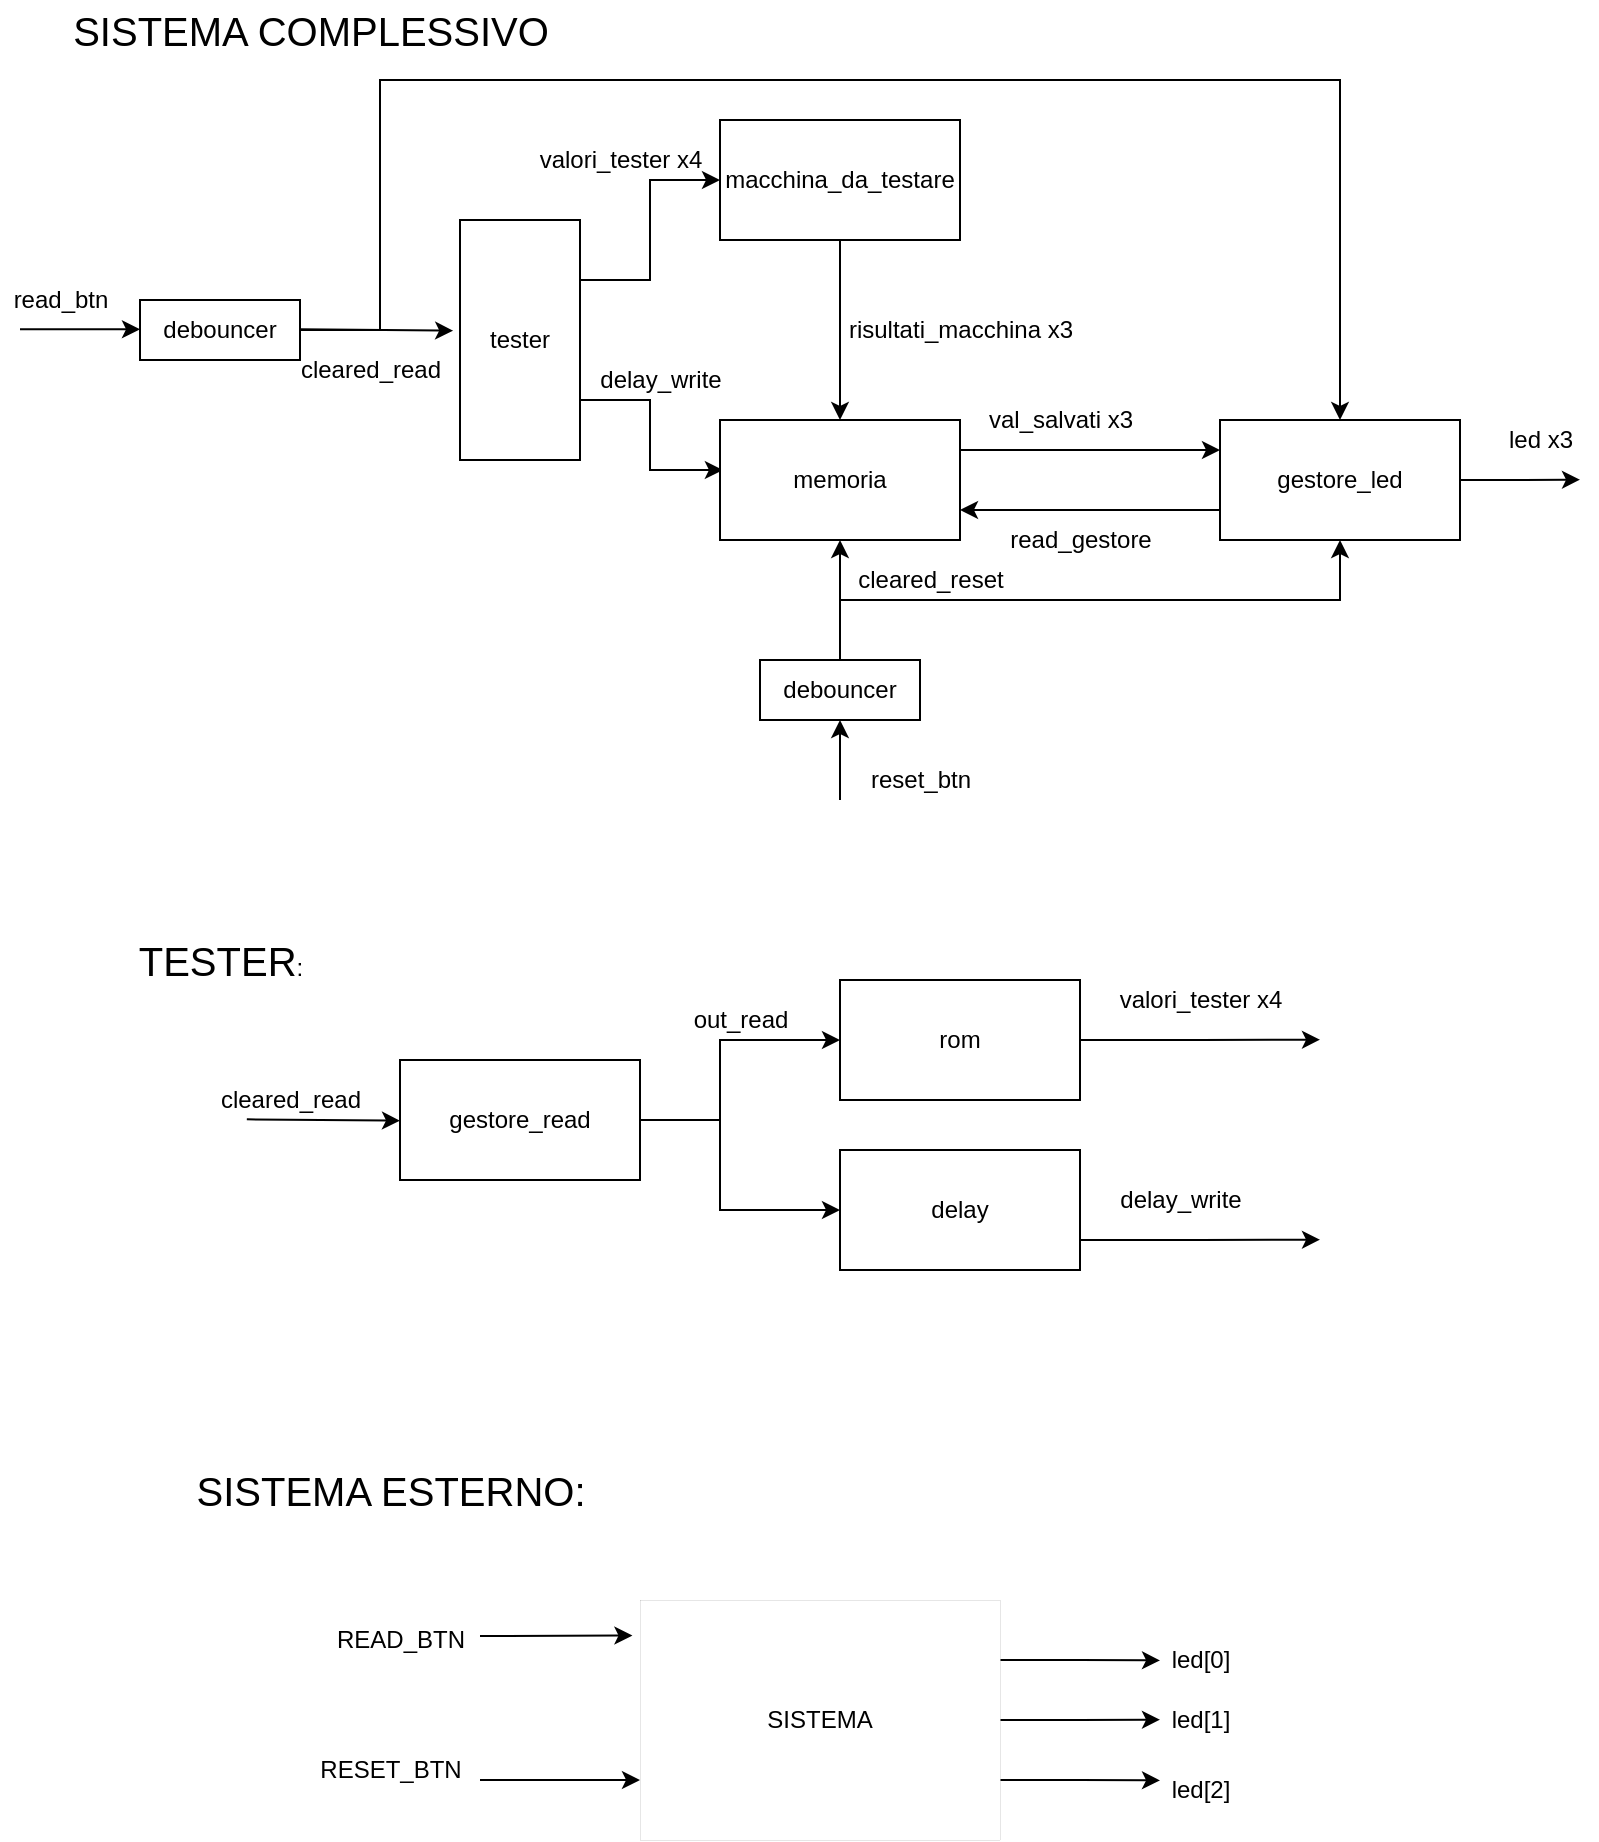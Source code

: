 <mxfile version="16.1.0" type="device"><diagram id="x-kFmpv_fDWRi9xs9Q81" name="Page-1"><mxGraphModel dx="483" dy="519" grid="1" gridSize="10" guides="1" tooltips="1" connect="1" arrows="1" fold="1" page="1" pageScale="1" pageWidth="827" pageHeight="1169" math="0" shadow="0"><root><mxCell id="0"/><mxCell id="1" parent="0"/><mxCell id="XUP5afMklKgv9f-Vagiv-62" style="edgeStyle=orthogonalEdgeStyle;rounded=0;orthogonalLoop=1;jettySize=auto;html=1;exitX=1;exitY=0.5;exitDx=0;exitDy=0;fontSize=20;entryX=0.5;entryY=0;entryDx=0;entryDy=0;" edge="1" parent="1" source="XUP5afMklKgv9f-Vagiv-1" target="XUP5afMklKgv9f-Vagiv-5"><mxGeometry relative="1" as="geometry"><mxPoint x="190" y="50" as="targetPoint"/><Array as="points"><mxPoint x="200" y="175"/><mxPoint x="200" y="50"/><mxPoint x="680" y="50"/></Array></mxGeometry></mxCell><mxCell id="XUP5afMklKgv9f-Vagiv-1" value="debouncer" style="rounded=0;whiteSpace=wrap;html=1;" vertex="1" parent="1"><mxGeometry x="80" y="160" width="80" height="30" as="geometry"/></mxCell><mxCell id="XUP5afMklKgv9f-Vagiv-11" style="edgeStyle=orthogonalEdgeStyle;rounded=0;orthogonalLoop=1;jettySize=auto;html=1;exitX=0.25;exitY=0;exitDx=0;exitDy=0;entryX=0;entryY=0.5;entryDx=0;entryDy=0;" edge="1" parent="1" source="XUP5afMklKgv9f-Vagiv-2" target="XUP5afMklKgv9f-Vagiv-3"><mxGeometry relative="1" as="geometry"/></mxCell><mxCell id="XUP5afMklKgv9f-Vagiv-16" style="edgeStyle=orthogonalEdgeStyle;rounded=0;orthogonalLoop=1;jettySize=auto;html=1;exitX=0.75;exitY=0;exitDx=0;exitDy=0;entryX=0.012;entryY=0.417;entryDx=0;entryDy=0;entryPerimeter=0;" edge="1" parent="1" source="XUP5afMklKgv9f-Vagiv-2" target="XUP5afMklKgv9f-Vagiv-4"><mxGeometry relative="1" as="geometry"/></mxCell><mxCell id="XUP5afMklKgv9f-Vagiv-2" value="tester" style="whiteSpace=wrap;html=1;direction=south;" vertex="1" parent="1"><mxGeometry x="240" y="120" width="60" height="120" as="geometry"/></mxCell><mxCell id="XUP5afMklKgv9f-Vagiv-13" style="edgeStyle=orthogonalEdgeStyle;rounded=0;orthogonalLoop=1;jettySize=auto;html=1;exitX=0.5;exitY=1;exitDx=0;exitDy=0;entryX=0.5;entryY=0;entryDx=0;entryDy=0;" edge="1" parent="1" source="XUP5afMklKgv9f-Vagiv-3" target="XUP5afMklKgv9f-Vagiv-4"><mxGeometry relative="1" as="geometry"/></mxCell><mxCell id="XUP5afMklKgv9f-Vagiv-3" value="macchina_da_testare" style="whiteSpace=wrap;html=1;" vertex="1" parent="1"><mxGeometry x="370" y="70" width="120" height="60" as="geometry"/></mxCell><mxCell id="XUP5afMklKgv9f-Vagiv-24" style="edgeStyle=orthogonalEdgeStyle;rounded=0;orthogonalLoop=1;jettySize=auto;html=1;exitX=1;exitY=0.25;exitDx=0;exitDy=0;entryX=0;entryY=0.25;entryDx=0;entryDy=0;" edge="1" parent="1" source="XUP5afMklKgv9f-Vagiv-4" target="XUP5afMklKgv9f-Vagiv-5"><mxGeometry relative="1" as="geometry"/></mxCell><mxCell id="XUP5afMklKgv9f-Vagiv-4" value="memoria" style="whiteSpace=wrap;html=1;" vertex="1" parent="1"><mxGeometry x="370" y="220" width="120" height="60" as="geometry"/></mxCell><mxCell id="XUP5afMklKgv9f-Vagiv-23" style="edgeStyle=orthogonalEdgeStyle;rounded=0;orthogonalLoop=1;jettySize=auto;html=1;exitX=0;exitY=0.75;exitDx=0;exitDy=0;entryX=1;entryY=0.75;entryDx=0;entryDy=0;" edge="1" parent="1" source="XUP5afMklKgv9f-Vagiv-5" target="XUP5afMklKgv9f-Vagiv-4"><mxGeometry relative="1" as="geometry"/></mxCell><mxCell id="XUP5afMklKgv9f-Vagiv-26" style="edgeStyle=orthogonalEdgeStyle;rounded=0;orthogonalLoop=1;jettySize=auto;html=1;exitX=1;exitY=0.5;exitDx=0;exitDy=0;" edge="1" parent="1" source="XUP5afMklKgv9f-Vagiv-5"><mxGeometry relative="1" as="geometry"><mxPoint x="800" y="249.862" as="targetPoint"/></mxGeometry></mxCell><mxCell id="XUP5afMklKgv9f-Vagiv-5" value="gestore_led" style="whiteSpace=wrap;html=1;" vertex="1" parent="1"><mxGeometry x="620" y="220" width="120" height="60" as="geometry"/></mxCell><mxCell id="XUP5afMklKgv9f-Vagiv-20" style="edgeStyle=orthogonalEdgeStyle;rounded=0;orthogonalLoop=1;jettySize=auto;html=1;exitX=0.5;exitY=0;exitDx=0;exitDy=0;entryX=0.5;entryY=1;entryDx=0;entryDy=0;" edge="1" parent="1" source="XUP5afMklKgv9f-Vagiv-6" target="XUP5afMklKgv9f-Vagiv-4"><mxGeometry relative="1" as="geometry"/></mxCell><mxCell id="XUP5afMklKgv9f-Vagiv-61" style="edgeStyle=orthogonalEdgeStyle;rounded=0;orthogonalLoop=1;jettySize=auto;html=1;exitX=0.5;exitY=0;exitDx=0;exitDy=0;entryX=0.5;entryY=1;entryDx=0;entryDy=0;fontSize=20;" edge="1" parent="1" source="XUP5afMklKgv9f-Vagiv-6" target="XUP5afMklKgv9f-Vagiv-5"><mxGeometry relative="1" as="geometry"/></mxCell><mxCell id="XUP5afMklKgv9f-Vagiv-6" value="debouncer" style="rounded=0;whiteSpace=wrap;html=1;" vertex="1" parent="1"><mxGeometry x="390" y="340" width="80" height="30" as="geometry"/></mxCell><mxCell id="XUP5afMklKgv9f-Vagiv-7" value="" style="endArrow=classic;html=1;rounded=0;" edge="1" parent="1"><mxGeometry width="50" height="50" relative="1" as="geometry"><mxPoint x="20" y="174.66" as="sourcePoint"/><mxPoint x="80" y="174.66" as="targetPoint"/></mxGeometry></mxCell><mxCell id="XUP5afMklKgv9f-Vagiv-8" value="read_btn" style="text;html=1;align=center;verticalAlign=middle;resizable=0;points=[];autosize=1;strokeColor=none;fillColor=none;" vertex="1" parent="1"><mxGeometry x="10" y="150" width="60" height="20" as="geometry"/></mxCell><mxCell id="XUP5afMklKgv9f-Vagiv-9" value="" style="endArrow=classic;html=1;rounded=0;entryX=0.461;entryY=1.057;entryDx=0;entryDy=0;entryPerimeter=0;" edge="1" parent="1" target="XUP5afMklKgv9f-Vagiv-2"><mxGeometry width="50" height="50" relative="1" as="geometry"><mxPoint x="160.0" y="174.66" as="sourcePoint"/><mxPoint x="220" y="174.66" as="targetPoint"/></mxGeometry></mxCell><mxCell id="XUP5afMklKgv9f-Vagiv-10" value="cleared_read" style="text;html=1;align=center;verticalAlign=middle;resizable=0;points=[];autosize=1;strokeColor=none;fillColor=none;strokeWidth=0;" vertex="1" parent="1"><mxGeometry x="150" y="185" width="90" height="20" as="geometry"/></mxCell><mxCell id="XUP5afMklKgv9f-Vagiv-12" value="valori_tester x4" style="text;html=1;align=center;verticalAlign=middle;resizable=0;points=[];autosize=1;strokeColor=none;fillColor=none;" vertex="1" parent="1"><mxGeometry x="270" y="80" width="100" height="20" as="geometry"/></mxCell><mxCell id="XUP5afMklKgv9f-Vagiv-15" value="risultati_macchina x3" style="text;html=1;align=center;verticalAlign=middle;resizable=0;points=[];autosize=1;strokeColor=none;fillColor=none;rotation=0;" vertex="1" parent="1"><mxGeometry x="425" y="165" width="130" height="20" as="geometry"/></mxCell><mxCell id="XUP5afMklKgv9f-Vagiv-17" value="delay_write" style="text;html=1;align=center;verticalAlign=middle;resizable=0;points=[];autosize=1;strokeColor=none;fillColor=none;" vertex="1" parent="1"><mxGeometry x="300" y="190" width="80" height="20" as="geometry"/></mxCell><mxCell id="XUP5afMklKgv9f-Vagiv-18" value="" style="endArrow=classic;html=1;rounded=0;entryX=0.5;entryY=1;entryDx=0;entryDy=0;" edge="1" parent="1" target="XUP5afMklKgv9f-Vagiv-6"><mxGeometry width="50" height="50" relative="1" as="geometry"><mxPoint x="430" y="410" as="sourcePoint"/><mxPoint x="460" y="410" as="targetPoint"/></mxGeometry></mxCell><mxCell id="XUP5afMklKgv9f-Vagiv-19" value="reset_btn" style="text;html=1;align=center;verticalAlign=middle;resizable=0;points=[];autosize=1;strokeColor=none;fillColor=none;" vertex="1" parent="1"><mxGeometry x="435" y="390" width="70" height="20" as="geometry"/></mxCell><mxCell id="XUP5afMklKgv9f-Vagiv-21" value="cleared_reset" style="text;html=1;align=center;verticalAlign=middle;resizable=0;points=[];autosize=1;strokeColor=none;fillColor=none;" vertex="1" parent="1"><mxGeometry x="430" y="290" width="90" height="20" as="geometry"/></mxCell><mxCell id="XUP5afMklKgv9f-Vagiv-25" value="val_salvati x3" style="text;html=1;align=center;verticalAlign=middle;resizable=0;points=[];autosize=1;strokeColor=none;fillColor=none;" vertex="1" parent="1"><mxGeometry x="495" y="210" width="90" height="20" as="geometry"/></mxCell><mxCell id="XUP5afMklKgv9f-Vagiv-27" value="led x3" style="text;html=1;align=center;verticalAlign=middle;resizable=0;points=[];autosize=1;strokeColor=none;fillColor=none;" vertex="1" parent="1"><mxGeometry x="755" y="220" width="50" height="20" as="geometry"/></mxCell><mxCell id="XUP5afMklKgv9f-Vagiv-28" value="read_gestore" style="text;html=1;align=center;verticalAlign=middle;resizable=0;points=[];autosize=1;strokeColor=none;fillColor=none;" vertex="1" parent="1"><mxGeometry x="505" y="270" width="90" height="20" as="geometry"/></mxCell><mxCell id="XUP5afMklKgv9f-Vagiv-34" style="edgeStyle=orthogonalEdgeStyle;rounded=0;orthogonalLoop=1;jettySize=auto;html=1;exitX=1;exitY=0.25;exitDx=0;exitDy=0;" edge="1" parent="1" source="XUP5afMklKgv9f-Vagiv-29"><mxGeometry relative="1" as="geometry"><mxPoint x="590" y="840.207" as="targetPoint"/></mxGeometry></mxCell><mxCell id="XUP5afMklKgv9f-Vagiv-35" style="edgeStyle=orthogonalEdgeStyle;rounded=0;orthogonalLoop=1;jettySize=auto;html=1;exitX=1;exitY=0.5;exitDx=0;exitDy=0;" edge="1" parent="1" source="XUP5afMklKgv9f-Vagiv-29"><mxGeometry relative="1" as="geometry"><mxPoint x="590" y="869.862" as="targetPoint"/></mxGeometry></mxCell><mxCell id="XUP5afMklKgv9f-Vagiv-36" style="edgeStyle=orthogonalEdgeStyle;rounded=0;orthogonalLoop=1;jettySize=auto;html=1;exitX=1;exitY=0.75;exitDx=0;exitDy=0;" edge="1" parent="1" source="XUP5afMklKgv9f-Vagiv-29"><mxGeometry relative="1" as="geometry"><mxPoint x="590" y="900.207" as="targetPoint"/></mxGeometry></mxCell><mxCell id="XUP5afMklKgv9f-Vagiv-29" value="SISTEMA" style="rounded=0;whiteSpace=wrap;html=1;strokeWidth=0;" vertex="1" parent="1"><mxGeometry x="330" y="810" width="180" height="120" as="geometry"/></mxCell><mxCell id="XUP5afMklKgv9f-Vagiv-30" value="" style="endArrow=classic;html=1;rounded=0;entryX=-0.021;entryY=0.148;entryDx=0;entryDy=0;entryPerimeter=0;" edge="1" parent="1" target="XUP5afMklKgv9f-Vagiv-29"><mxGeometry width="50" height="50" relative="1" as="geometry"><mxPoint x="250" y="828" as="sourcePoint"/><mxPoint x="310.0" y="830" as="targetPoint"/></mxGeometry></mxCell><mxCell id="XUP5afMklKgv9f-Vagiv-31" value="" style="endArrow=classic;html=1;rounded=0;entryX=0;entryY=0.75;entryDx=0;entryDy=0;" edge="1" parent="1" target="XUP5afMklKgv9f-Vagiv-29"><mxGeometry width="50" height="50" relative="1" as="geometry"><mxPoint x="250" y="900" as="sourcePoint"/><mxPoint x="320.0" y="910" as="targetPoint"/></mxGeometry></mxCell><mxCell id="XUP5afMklKgv9f-Vagiv-32" value="READ_BTN" style="text;html=1;align=center;verticalAlign=middle;resizable=0;points=[];autosize=1;strokeColor=none;fillColor=none;" vertex="1" parent="1"><mxGeometry x="170" y="820" width="80" height="20" as="geometry"/></mxCell><mxCell id="XUP5afMklKgv9f-Vagiv-33" value="RESET_BTN" style="text;html=1;align=center;verticalAlign=middle;resizable=0;points=[];autosize=1;strokeColor=none;fillColor=none;" vertex="1" parent="1"><mxGeometry x="160" y="885" width="90" height="20" as="geometry"/></mxCell><mxCell id="XUP5afMklKgv9f-Vagiv-37" value="led[0]" style="text;html=1;align=center;verticalAlign=middle;resizable=0;points=[];autosize=1;strokeColor=none;fillColor=none;" vertex="1" parent="1"><mxGeometry x="590" y="830" width="40" height="20" as="geometry"/></mxCell><mxCell id="XUP5afMklKgv9f-Vagiv-38" value="led[1]" style="text;html=1;align=center;verticalAlign=middle;resizable=0;points=[];autosize=1;strokeColor=none;fillColor=none;" vertex="1" parent="1"><mxGeometry x="590" y="860" width="40" height="20" as="geometry"/></mxCell><mxCell id="XUP5afMklKgv9f-Vagiv-39" value="led[2]" style="text;html=1;align=center;verticalAlign=middle;resizable=0;points=[];autosize=1;strokeColor=none;fillColor=none;" vertex="1" parent="1"><mxGeometry x="590" y="894.5" width="40" height="20" as="geometry"/></mxCell><mxCell id="XUP5afMklKgv9f-Vagiv-53" style="edgeStyle=orthogonalEdgeStyle;rounded=0;orthogonalLoop=1;jettySize=auto;html=1;exitX=1;exitY=0.5;exitDx=0;exitDy=0;" edge="1" parent="1" source="XUP5afMklKgv9f-Vagiv-40"><mxGeometry relative="1" as="geometry"><mxPoint x="670" y="529.862" as="targetPoint"/></mxGeometry></mxCell><mxCell id="XUP5afMklKgv9f-Vagiv-40" value="rom" style="whiteSpace=wrap;html=1;strokeWidth=1;" vertex="1" parent="1"><mxGeometry x="430" y="500" width="120" height="60" as="geometry"/></mxCell><mxCell id="XUP5afMklKgv9f-Vagiv-43" style="edgeStyle=orthogonalEdgeStyle;rounded=0;orthogonalLoop=1;jettySize=auto;html=1;exitX=1;exitY=0.5;exitDx=0;exitDy=0;entryX=0;entryY=0.5;entryDx=0;entryDy=0;" edge="1" parent="1" source="XUP5afMklKgv9f-Vagiv-41" target="XUP5afMklKgv9f-Vagiv-40"><mxGeometry relative="1" as="geometry"><Array as="points"><mxPoint x="370" y="570"/><mxPoint x="370" y="530"/></Array></mxGeometry></mxCell><mxCell id="XUP5afMklKgv9f-Vagiv-47" style="edgeStyle=orthogonalEdgeStyle;rounded=0;orthogonalLoop=1;jettySize=auto;html=1;exitX=1;exitY=0.5;exitDx=0;exitDy=0;entryX=0;entryY=0.5;entryDx=0;entryDy=0;" edge="1" parent="1" source="XUP5afMklKgv9f-Vagiv-41" target="XUP5afMklKgv9f-Vagiv-42"><mxGeometry relative="1" as="geometry"><Array as="points"><mxPoint x="370" y="570"/><mxPoint x="370" y="615"/></Array></mxGeometry></mxCell><mxCell id="XUP5afMklKgv9f-Vagiv-41" value="gestore_read" style="whiteSpace=wrap;html=1;strokeWidth=1;" vertex="1" parent="1"><mxGeometry x="210" y="540" width="120" height="60" as="geometry"/></mxCell><mxCell id="XUP5afMklKgv9f-Vagiv-54" style="edgeStyle=orthogonalEdgeStyle;rounded=0;orthogonalLoop=1;jettySize=auto;html=1;exitX=1;exitY=0.75;exitDx=0;exitDy=0;" edge="1" parent="1" source="XUP5afMklKgv9f-Vagiv-42"><mxGeometry relative="1" as="geometry"><mxPoint x="670" y="629.862" as="targetPoint"/></mxGeometry></mxCell><mxCell id="XUP5afMklKgv9f-Vagiv-42" value="delay" style="whiteSpace=wrap;html=1;strokeWidth=1;" vertex="1" parent="1"><mxGeometry x="430" y="585" width="120" height="60" as="geometry"/></mxCell><mxCell id="XUP5afMklKgv9f-Vagiv-49" value="" style="endArrow=classic;html=1;rounded=0;entryX=0.461;entryY=1.057;entryDx=0;entryDy=0;entryPerimeter=0;" edge="1" parent="1"><mxGeometry width="50" height="50" relative="1" as="geometry"><mxPoint x="133.42" y="569.66" as="sourcePoint"/><mxPoint x="210.0" y="570.32" as="targetPoint"/></mxGeometry></mxCell><mxCell id="XUP5afMklKgv9f-Vagiv-50" value="cleared_read" style="text;html=1;align=center;verticalAlign=middle;resizable=0;points=[];autosize=1;strokeColor=none;fillColor=none;" vertex="1" parent="1"><mxGeometry x="110" y="550" width="90" height="20" as="geometry"/></mxCell><mxCell id="XUP5afMklKgv9f-Vagiv-51" value="delay_write" style="text;html=1;align=center;verticalAlign=middle;resizable=0;points=[];autosize=1;strokeColor=none;fillColor=none;" vertex="1" parent="1"><mxGeometry x="560" y="600" width="80" height="20" as="geometry"/></mxCell><mxCell id="XUP5afMklKgv9f-Vagiv-52" value="valori_tester x4" style="text;html=1;align=center;verticalAlign=middle;resizable=0;points=[];autosize=1;strokeColor=none;fillColor=none;" vertex="1" parent="1"><mxGeometry x="560" y="500" width="100" height="20" as="geometry"/></mxCell><mxCell id="XUP5afMklKgv9f-Vagiv-55" value="&lt;font style=&quot;font-size: 20px&quot;&gt;TESTER&lt;/font&gt;:" style="text;html=1;align=center;verticalAlign=middle;resizable=0;points=[];autosize=1;strokeColor=none;fillColor=none;" vertex="1" parent="1"><mxGeometry x="70" y="480" width="100" height="20" as="geometry"/></mxCell><mxCell id="XUP5afMklKgv9f-Vagiv-56" value="SISTEMA COMPLESSIVO" style="text;html=1;align=center;verticalAlign=middle;resizable=0;points=[];autosize=1;strokeColor=none;fillColor=none;fontSize=20;" vertex="1" parent="1"><mxGeometry x="40" y="10" width="250" height="30" as="geometry"/></mxCell><mxCell id="XUP5afMklKgv9f-Vagiv-57" value="SISTEMA ESTERNO:" style="text;html=1;align=center;verticalAlign=middle;resizable=0;points=[];autosize=1;strokeColor=none;fillColor=none;fontSize=20;" vertex="1" parent="1"><mxGeometry x="100" y="740" width="210" height="30" as="geometry"/></mxCell><mxCell id="XUP5afMklKgv9f-Vagiv-60" value="out_read" style="text;html=1;align=center;verticalAlign=middle;resizable=0;points=[];autosize=1;strokeColor=none;fillColor=none;" vertex="1" parent="1"><mxGeometry x="350" y="510" width="60" height="20" as="geometry"/></mxCell></root></mxGraphModel></diagram></mxfile>